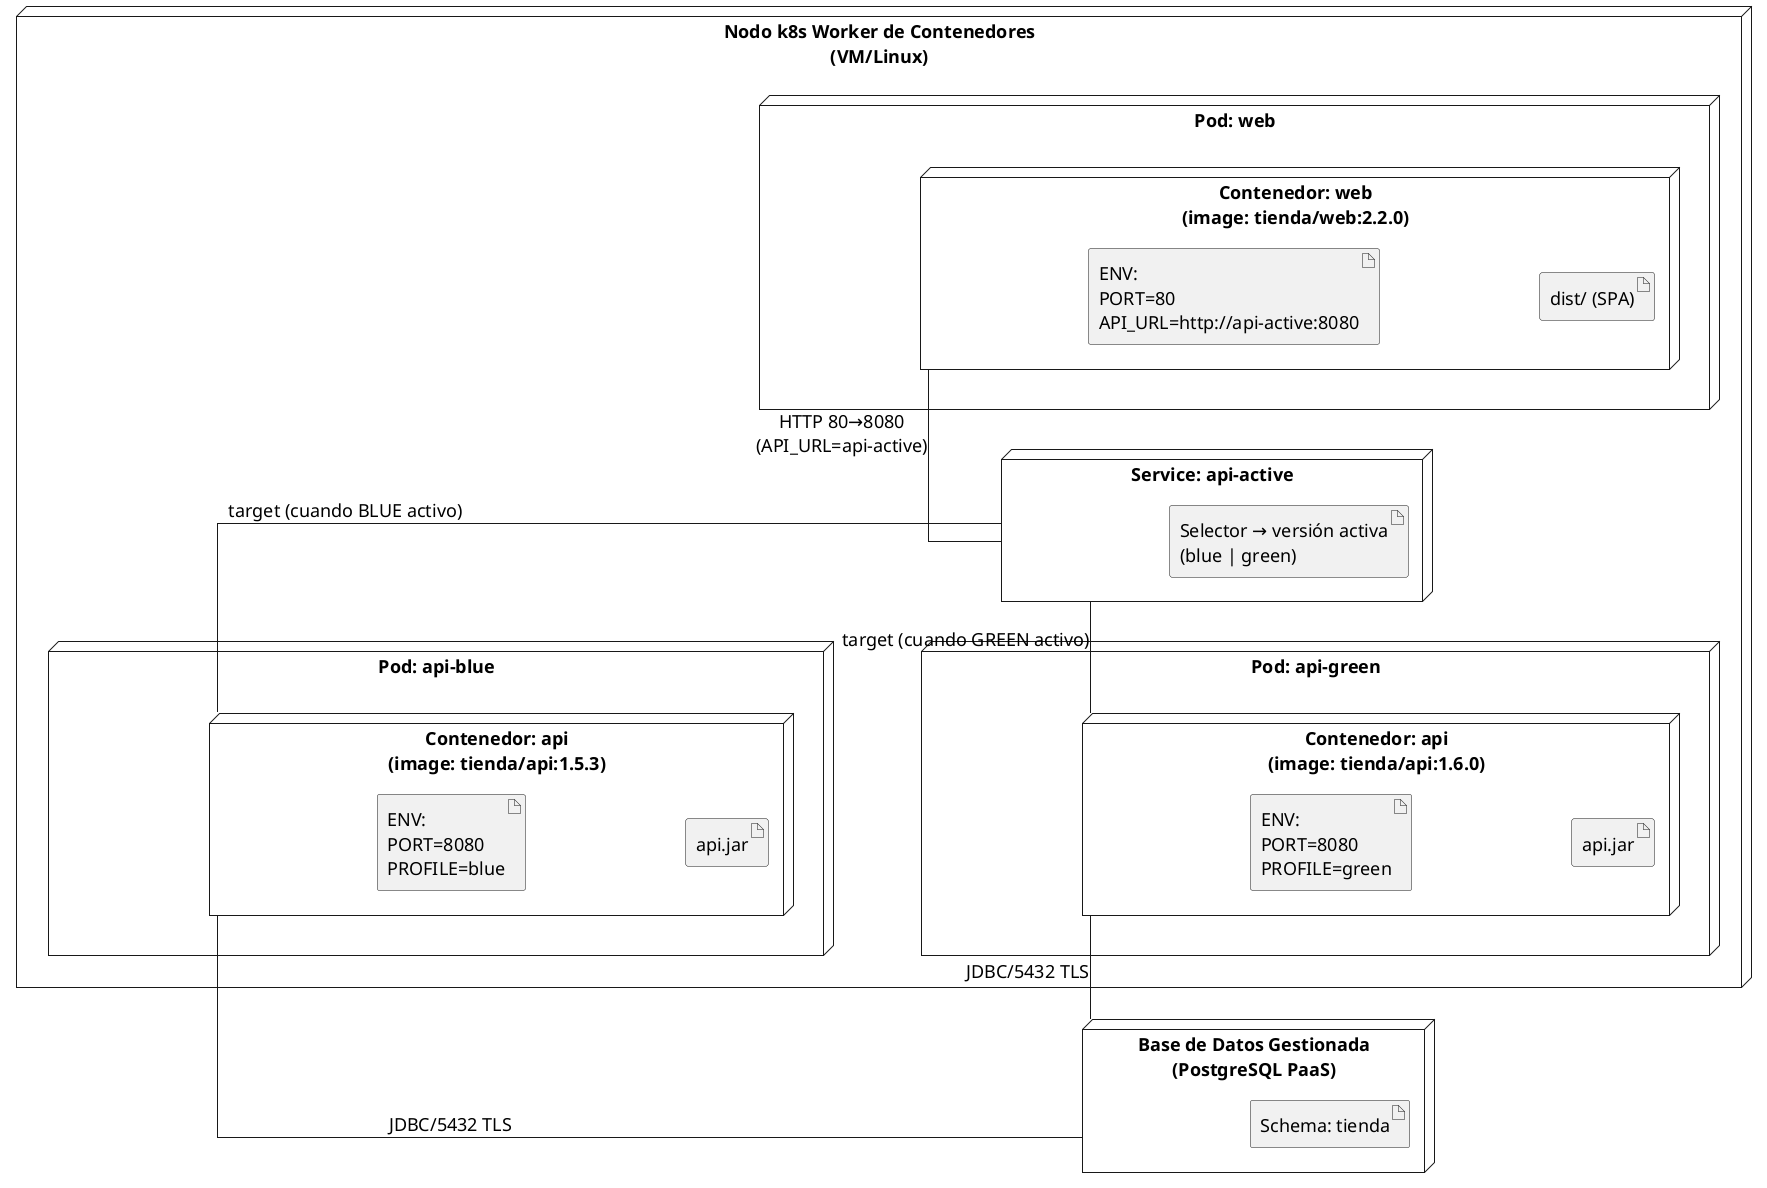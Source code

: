 @startuml
top to bottom direction
skinparam linetype ortho
skinparam nodesep 160
skinparam ranksep 20
skinparam defaultFontSize 18
hide stereotype

' —— Nodo 1: Worker con dos versiones de la API ——
node "Nodo k8s Worker de Contenedores\n(VM/Linux)" as Worker {

  ' Pod Web (sirve tráfico y enruta a la API activa)
  node "Pod: web" as PodWeb {
    node "Contenedor: web\n(image: tienda/web:2.2.0)" as C_WEB {
      artifact "dist/ (SPA)" as A_WEB
      artifact "ENV:\nPORT=80\nAPI_URL=http://api-active:8080" as A_WEB_ENV
    }
  }

  ' Pod API v1 (blue)
  node "Pod: api-blue" as PodBlue {
    node "Contenedor: api\n(image: tienda/api:1.5.3)" as C_API_BLUE {
      artifact "api.jar" as A_API_BLUE
      artifact "ENV:\nPORT=8080\nPROFILE=blue" as A_API_BLUE_ENV
    }
  }

  ' Pod API v2 (green)
  node "Pod: api-green" as PodGreen {
    node "Contenedor: api\n(image: tienda/api:1.6.0)" as C_API_GREEN {
      artifact "api.jar" as A_API_GREEN
      artifact "ENV:\nPORT=8080\nPROFILE=green" as A_API_GREEN_ENV
    }
  }

  ' Servicio lógico (alias DNS interno / Virtual IP)
  node "Service: api-active" as SVC_ACTIVE {
    artifact "Selector → versión activa\n(blue | green)" as A_SVC
  }
}

' —— Nodo 2: Base de datos gestionada ——
node "Base de Datos Gestionada\n(PostgreSQL PaaS)" as DBaaS {
  artifact "Schema: tienda" as A_DB
}

' —— Conexiones visibles ——
C_WEB -- SVC_ACTIVE : HTTP 80→8080\n(API_URL=api-active)
SVC_ACTIVE -- C_API_BLUE  : target (cuando BLUE activo)
SVC_ACTIVE -- C_API_GREEN : target (cuando GREEN activo)
C_API_BLUE  -- DBaaS : JDBC/5432 TLS
C_API_GREEN -- DBaaS : JDBC/5432 TLS

' —— Aristas ocultas para airear ——
PodWeb -[hidden]- PodBlue
PodWeb -[hidden]- PodGreen
SVC_ACTIVE -[hidden]- DBaaS
@enduml

